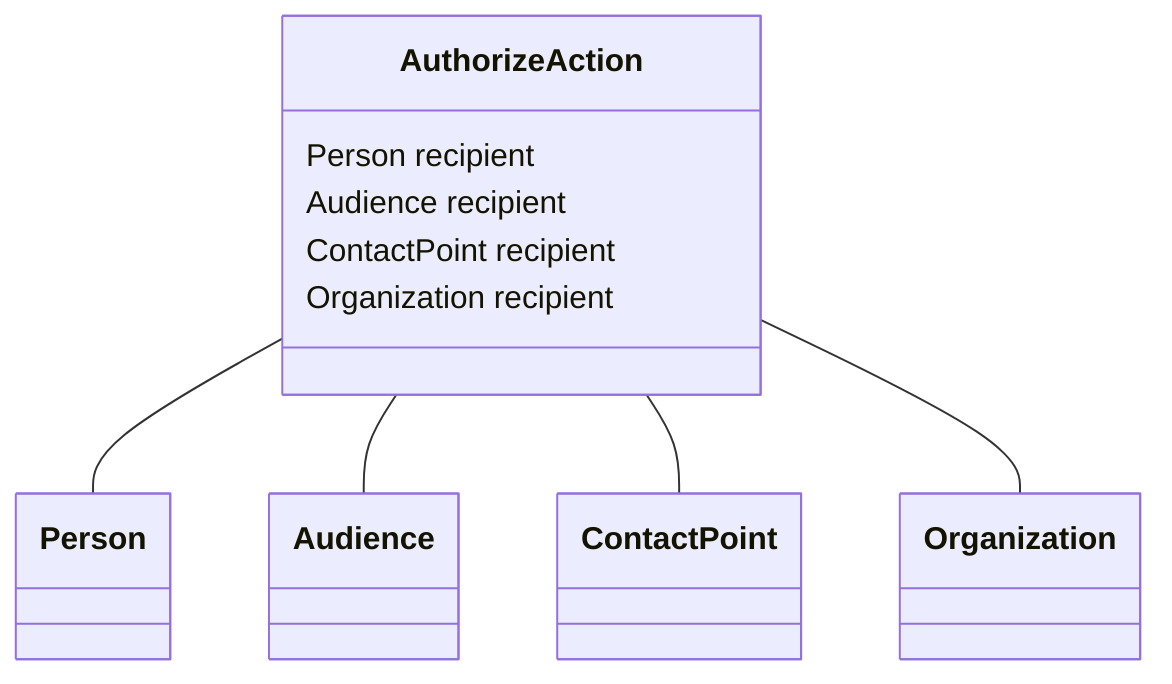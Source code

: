 classDiagram
  AuthorizeAction -- Person
  AuthorizeAction -- Audience
  AuthorizeAction -- ContactPoint
  AuthorizeAction -- Organization


class AuthorizeAction {

  Person recipient
  Audience recipient
  ContactPoint recipient
  Organization recipient

 }